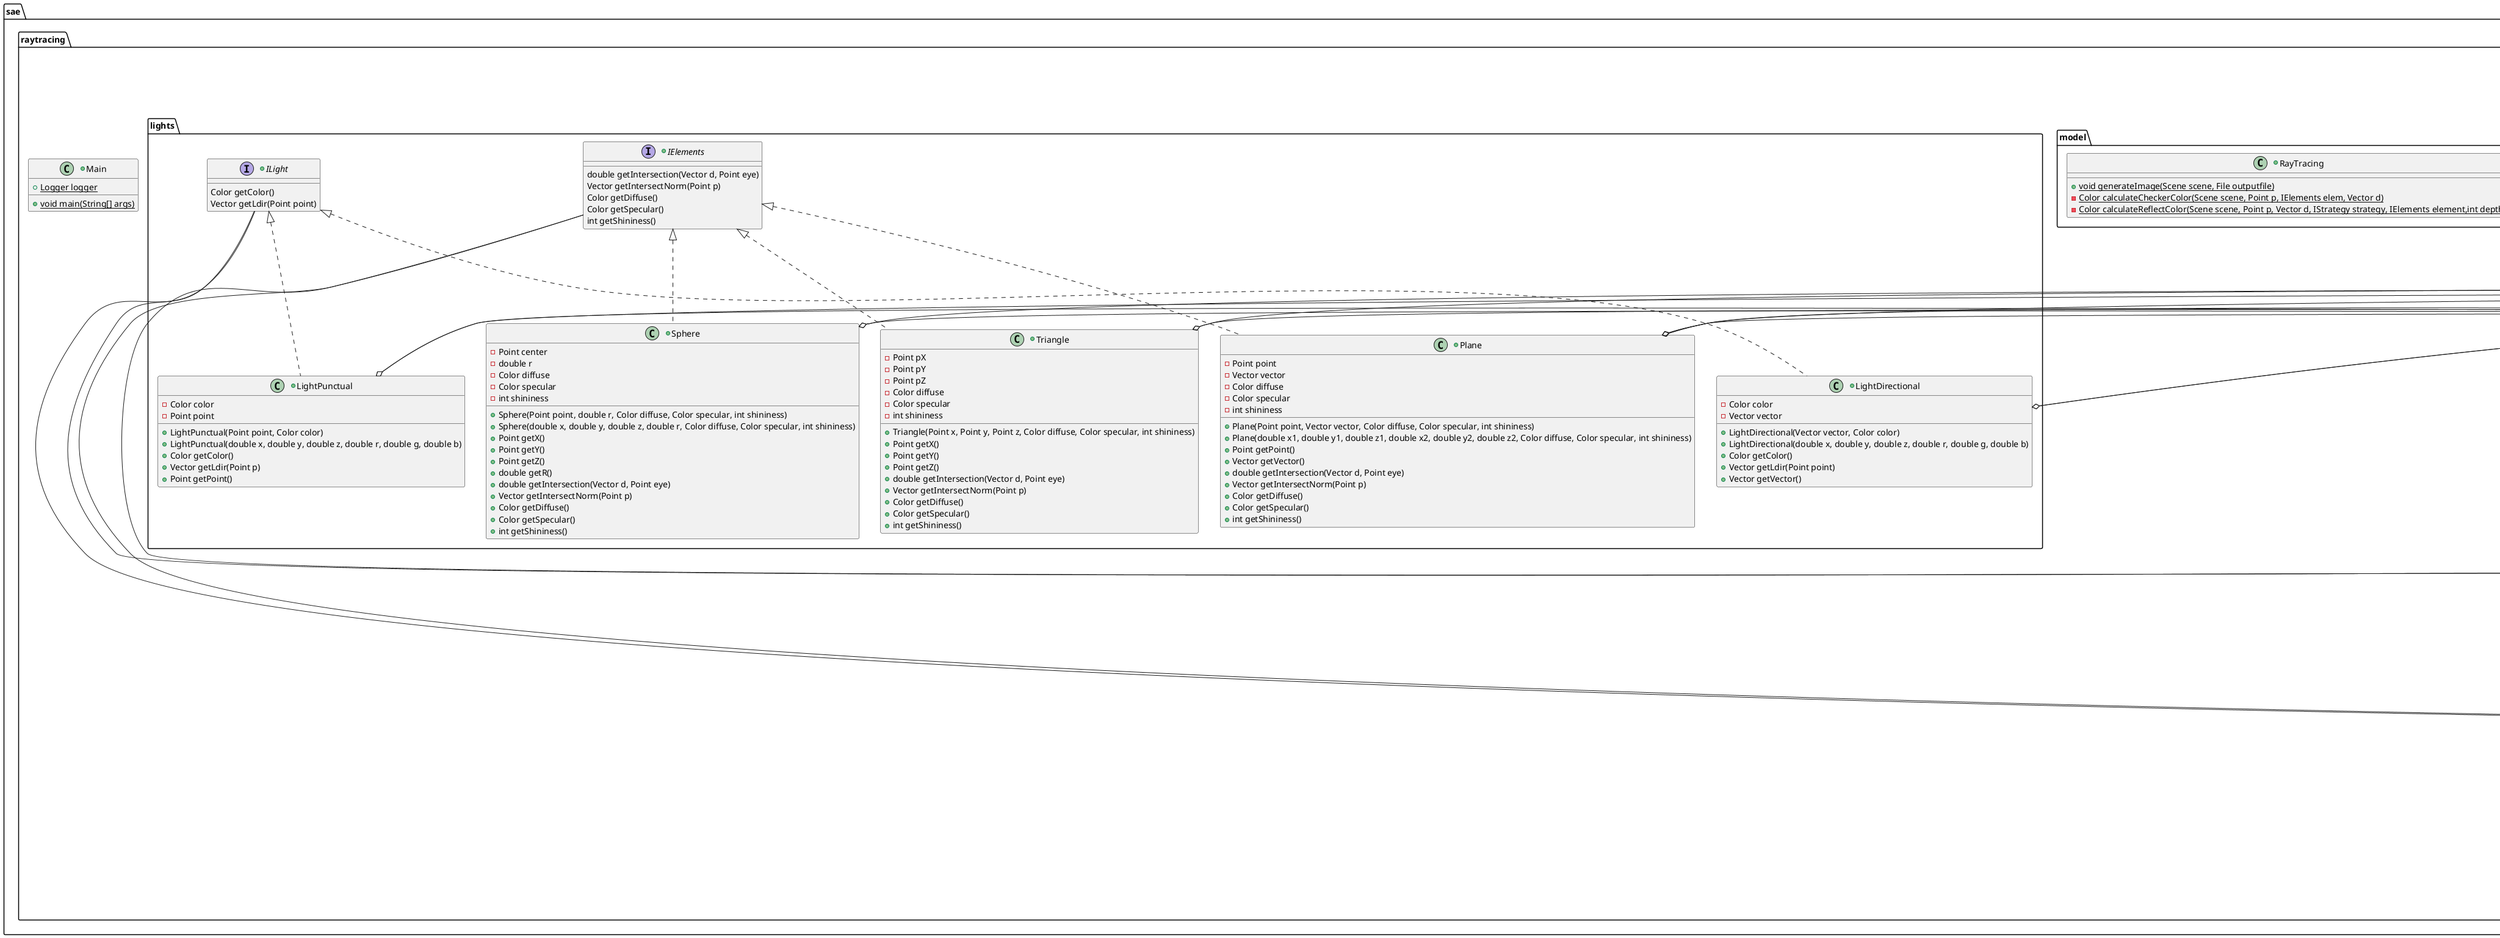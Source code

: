 @startuml
package sae.raytracing {
    +class Main {
        + {static} Logger logger
        + {static} void main(String[] args)
    }
}



package sae.raytracing.triplet {

    +class Triplet {
        - double x,y,z
        + Triplet(double x, double y, double z)
        + String toString()
        + double getX()
        + double getY()
        + double getZ()
        + Triplet addition(Triplet triplet)
        + Triplet subtraction(Triplet triplet)
        + Triplet multiplyUsingAScalar(double d)
        + double scalarProduct(Triplet triplet)
        + Triplet vectorProduct(Triplet triplet)
        + Triplet schursProduct(Triplet triplet)
        + double length()
        + Triplet norm()
    }

    +class Color {
        - Triplet rgb
        + Color(double r, double g, double b)
        + Color(Triplet rgb)
        + String toString()
        + double getRValue()
        + double getGValue()
        + double getBValue()
        + Triplet getRgb()
        + int getIntRgb()
        + Triplet addition(Triplet triplet)
        + Triplet multiplyUsingAScalar(double d)
        + Triplet shurssProduct(Triplet triplet)
    }

    +class Point {
        - Triplet coords
        + Point(double x, double y, double z)
        + Point(Triplet triplet)
        + String toString()
        + double getX()
        + double getY()
        + double getZ()
        + Triplet getCoords()
        + Triplet subtraction(Triplet triplet)
        + Triplet multiplyUsingAScalar(double d)
    }

    +class Vector {
        - Triplet destDirNorm
        + Vector(double destination, double direction, double norm)
        + Vector(Triplet triplet)
        + String toString()
        + double getDestination()
        + double getDirection()
        + double getNorm()
        + Triplet getDestDirNorm()
        + Triplet addition(Triplet triplet)
        + Triplet subtraction(Triplet triplet)
        + Triplet multiplyUsingAScalar(double d)
        + double scalarProduct(Triplet triplet)
        + Triplet vectorProduct(Triplet triplet)
        + double length()
        + Triplet norm()
    }

Color o-- Triplet
Point o-- Triplet
Vector o-- Triplet
}



package sae.raytracing.strategy {
    +interface IStrategy {
        Color model(Scene scene, IElements element, Point p, Vector d, ILight light)
    }

    +class Checker implements IStrategy{
        + Color model(Scene scene, IElements element, Point p, Vector d, ILight light)
    }

    +class BaseStrategy implements IStrategy{
        public Color model(Scene scene, IElements elements, Point p, Vector d, ILight light)
    }

    +class LambertStrategy implements IStrategy{
         + Color model(Scene scene, IElements element, Point p, Vector d, ILight light)
    }

    +class BlinnPhongStrategy implements IStrategy{
         + Color model(Scene scene, IElements element, Point p, Vector d, ILight light)
    }

    +class Shadow implements IStrategy {
         - IStrategy childStrat
         + Shadow(IStrategy childStrat)
         + Color model(Scene scene, IElements element, Point p, Vector d, ILight light)
    }
}

IStrategy --o Shadow



package sae.raytracing.scene {
    +interface IBuilder {
        void setCheckerAll(boolean val, Color c1, Color c2, double size)
        void setDimensions( int width, int height)
        void setCamera(Camera camera)
        void setAmbient(Color color)
        void setShadow(boolean shadow)
        void setMaxDepth(int maxDepth)
        void addLights(ILight lights)
        void addElements(IElements elements)
        Scene scene()
    }

    +class Camera {
        - Point lookFrom
        - Point lookAt
        - Vector up
        - double fov
        + Camera(Point lookFrom, Point lookAt, Vector up, double fov)
        + Camera(double x, double y, double z, double u, double v, double w, double m, double n, double o, double fov)
        + Point getLookFrom()
        + Point getLookAt()
        + Vector getUp()
        + double getFov()
    }

    +class SceneBuilder implements IBuilder{
        - int height
        - int width
        - Camera camera
        - ArrayList<ILight> lights = new ArrayList<>(0)
        - ArrayList<IElements> elements = new ArrayList<>(0)
        - Color ambient
        - boolean shadow
        - int maxDepth
        - boolean checker
        - Color checkerC1
        - Color checkerC2
        - double checkerSize
        + void setCheckerAll(boolean val, Color c1, Color c2, double size)
        + void setDimensions(int width, int height)
        + void setCamera(Camera camera)
        + void setAmbient(Color color)
        + void setShadow(boolean shadow)
        + void setMaxDepth(int maxDepth)
        + void addLights(ILight lights)
        + void addElements(IElements elements)
        + Scene scene()
    }

    +class Scene {
         - boolean checker
         - Color checkerC1
         - Color checkerC2
         - double checkerSize
         - boolean shadow
         - int height
         - int width
         - Camera camera
         - Color ambient
         - int maxDepth
         - List<ILight> lights
         - List<IElements> elements

         + Scene(int width, int height, Camera camera, Color ambient, boolean shadow, int maxDepth, List<ILight> lights, List<IElements> elements, boolean checker,Color c1,Color c2, double size)
         + boolean getChecker()
         + Color getCheckerC1()
         + Color getCheckerC2()
         + double getCheckerSize()
         + int getHeight()
         + int getWidth()
         + Camera getCamera()
         + Color getAmbient()
         + boolean getShadow()
         + int getMaxDepth()
         + List<ILight> getLights()
         + List<IElements> getElements()
    }

}


package sae.raytracing.model {
    +class Parser {
        + {static} void reader(File textFile)
        - {static} void colorComponentIncorrect(Color sum, Color color)
        - {static} void colorComponentIncorrect(Color color)
        }

    +class RayTracing {
        + {static} void generateImage(Scene scene, File outputfile)
        - {static} Color calculateCheckerColor(Scene scene, Point p, IElements elem, Vector d)
        - {static} Color calculateReflectColor(Scene scene, Point p, Vector d, IStrategy strategy, IElements element,int depth)
        }
}


package sae.raytracing.lights {
    +interface ILight {
    Color getColor()
    Vector getLdir(Point point)
    }

+class LightDirectional implements ILight {
    - Color color
    - Vector vector
    + LightDirectional(Vector vector, Color color)
    + LightDirectional(double x, double y, double z, double r, double g, double b)
    + Color getColor()
    + Vector getLdir(Point point)
    + Vector getVector()
    }

+class LightPunctual implements ILight{
       - Color color
       - Point point
       + LightPunctual(Point point, Color color)
       + LightPunctual(double x, double y, double z, double r, double g, double b)
       + Color getColor()
       + Vector getLdir(Point p)
       + Point getPoint()
    }
}



package sae.raytracing.lights {
    +interface IElements {
        double getIntersection(Vector d, Point eye)
        Vector getIntersectNorm(Point p)
        Color getDiffuse()
        Color getSpecular()
        int getShininess()
    }

+class Plane implements IElements {
        - Point point
        - Vector vector
        - Color diffuse
        - Color specular
        - int shininess
        + Plane(Point point, Vector vector, Color diffuse, Color specular, int shininess)
        + Plane(double x1, double y1, double z1, double x2, double y2, double z2, Color diffuse, Color specular, int shininess)
        + Point getPoint()
        + Vector getVector()
        + double getIntersection(Vector d, Point eye)
        + Vector getIntersectNorm(Point p)
        + Color getDiffuse()
        + Color getSpecular()
        + int getShininess()
    }

+class Sphere implements IElements {
       - Point center
       - double r
       - Color diffuse
       - Color specular
       - int shininess
       + Sphere(Point point, double r, Color diffuse, Color specular, int shininess)
       + Sphere(double x, double y, double z, double r, Color diffuse, Color specular, int shininess)
       + Point getX()
       + Point getY()
       + Point getZ()
       + double getR()
       + double getIntersection(Vector d, Point eye)
       + Vector getIntersectNorm(Point p)
       + Color getDiffuse()
       + Color getSpecular()
       + int getShininess()
    }

+class Triangle implements IElements {
       - Point pX
       - Point pY
       - Point pZ
       - Color diffuse
       - Color specular
       - int shininess
       + Triangle(Point x, Point y, Point z, Color diffuse, Color specular, int shininess)
       + Point getX()
       + Point getY()
       + Point getZ()
       + double getIntersection(Vector d, Point eye)
       + Vector getIntersectNorm(Point p)
       + Color getDiffuse()
       + Color getSpecular()
       + int getShininess()
    }
}

Color --o Plane
Vector --o Plane
Point --o Plane

Color --o Sphere
Point --o Sphere

Color --o Triangle
Point --o Triangle

Point --o Camera
Vector --o Camera

Camera --o SceneBuilder
ILight --o SceneBuilder
IElements --o SceneBuilder
Color --o SceneBuilder

Camera --o Scene
ILight --o Scene
IElements --o Scene
Color --o Scene


Color --o LightDirectional
Vector --o LightDirectional

Color --o LightPunctual
Point --o LightPunctual
@enduml